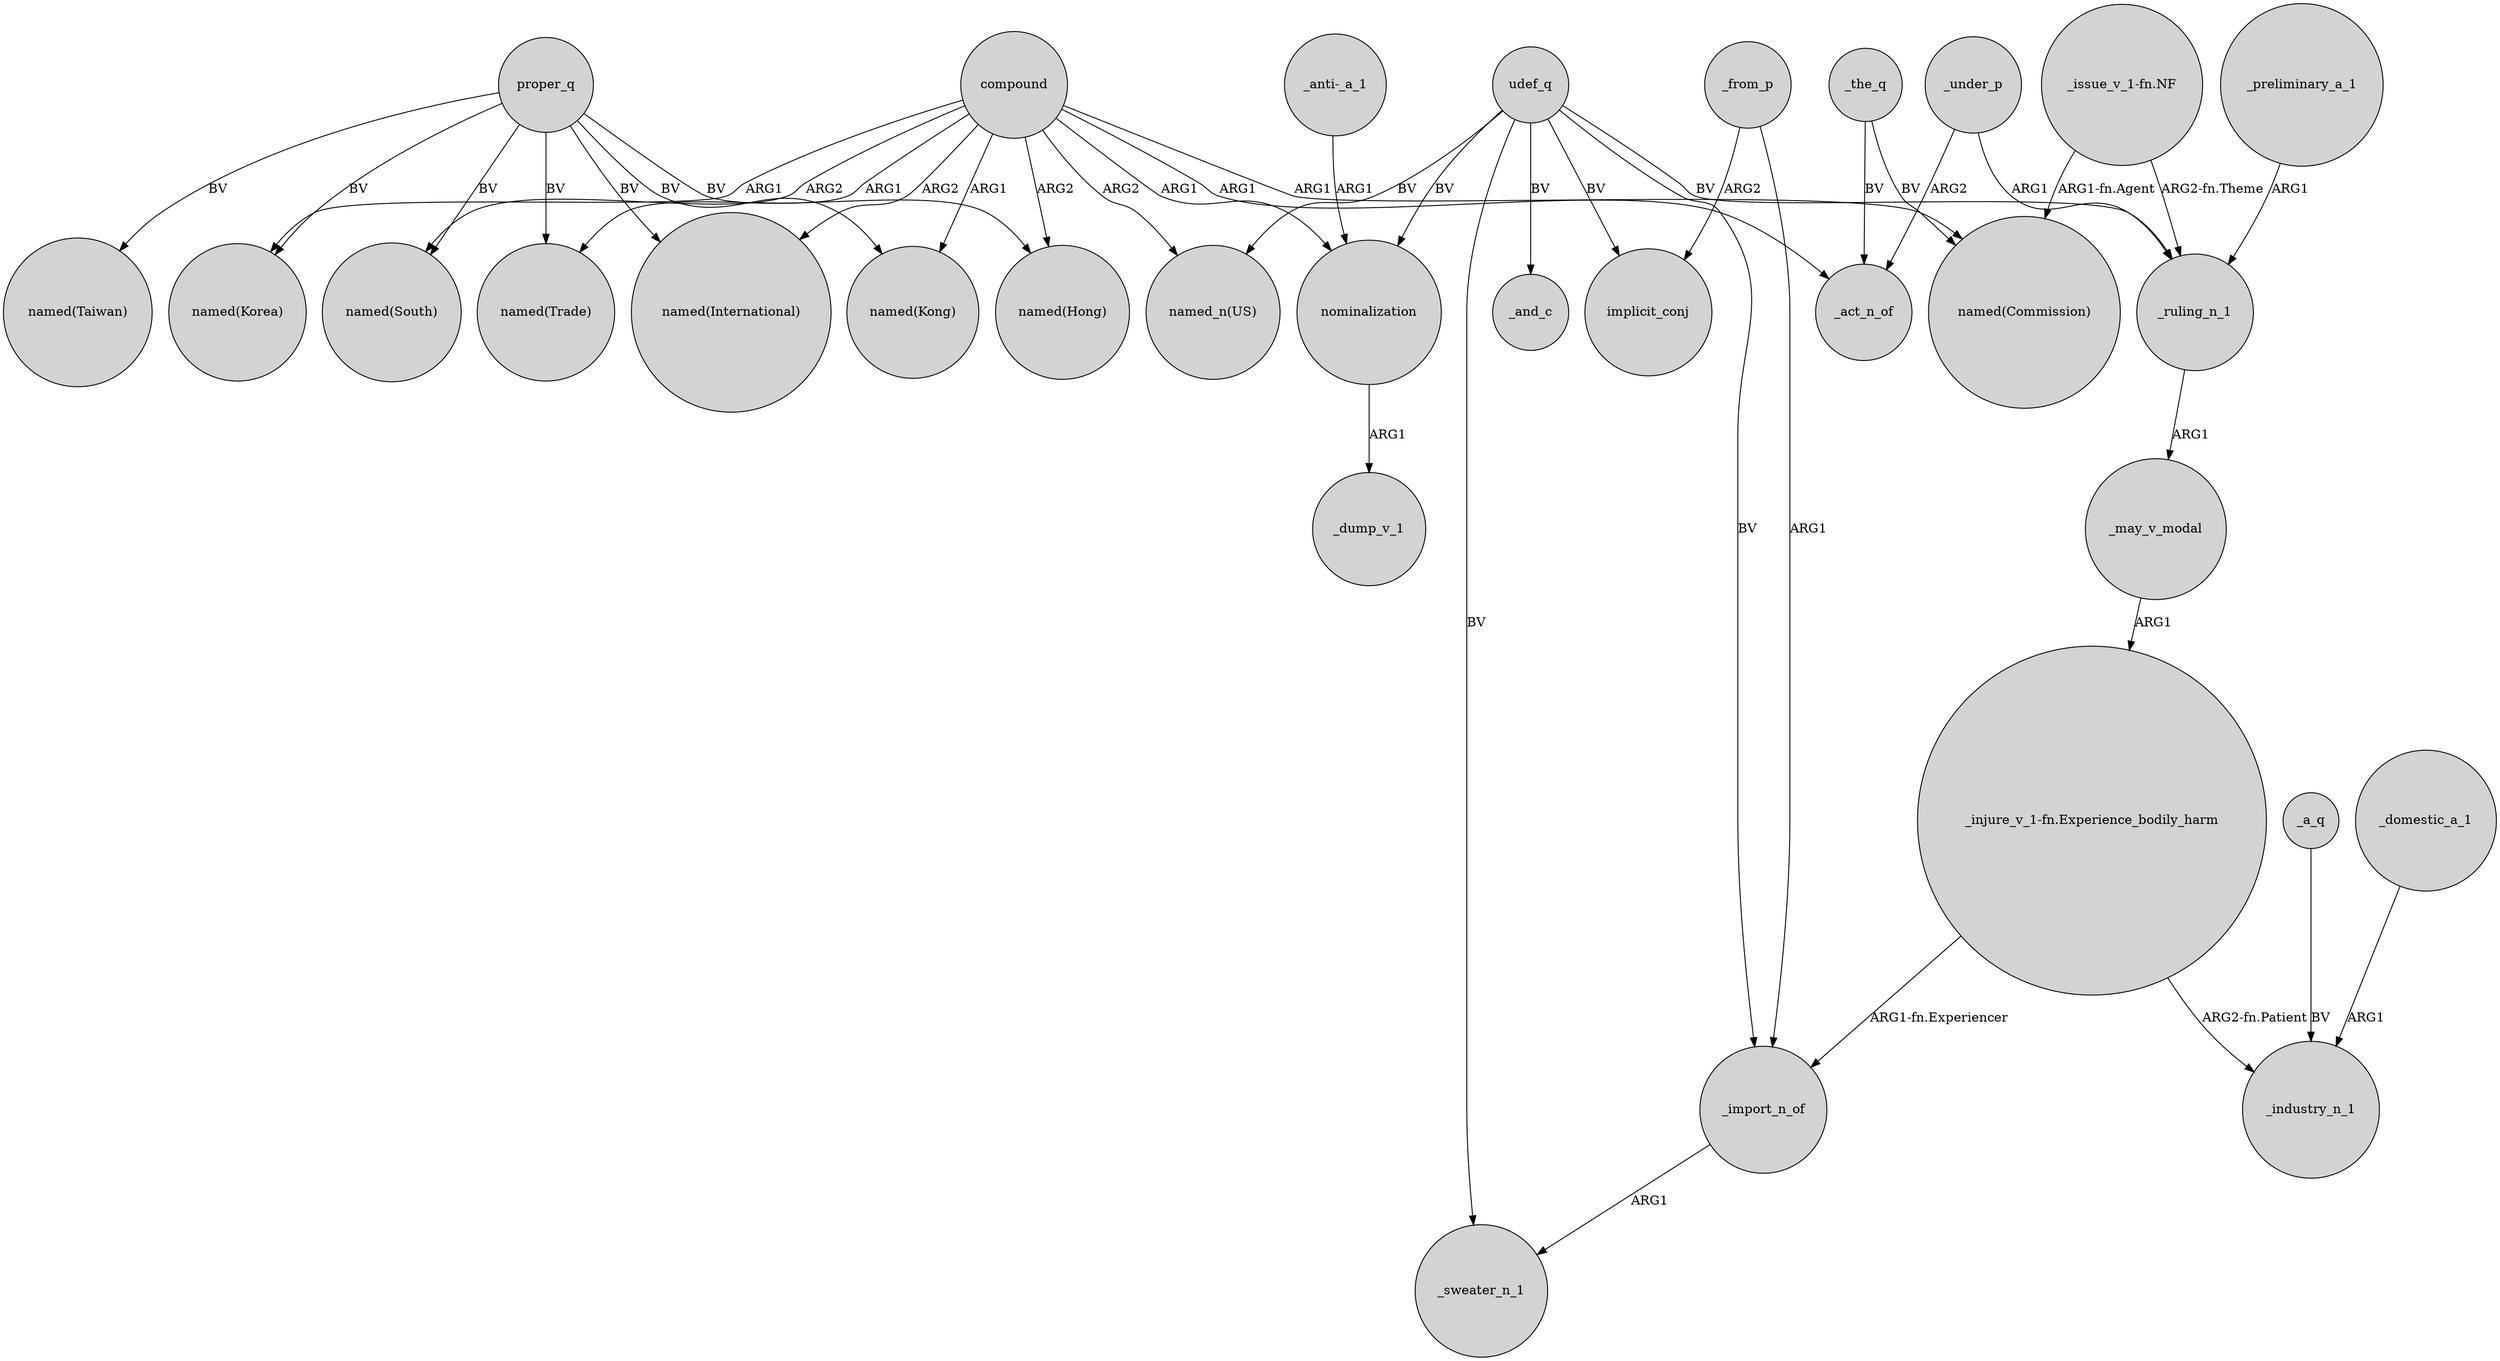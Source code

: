 digraph {
	node [shape=circle style=filled]
	compound -> "named(South)" [label=ARG2]
	udef_q -> "named_n(US)" [label=BV]
	compound -> "named(Commission)" [label=ARG1]
	nominalization -> _dump_v_1 [label=ARG1]
	_preliminary_a_1 -> _ruling_n_1 [label=ARG1]
	_under_p -> _ruling_n_1 [label=ARG1]
	_under_p -> _act_n_of [label=ARG2]
	_the_q -> _act_n_of [label=BV]
	"_injure_v_1-fn.Experience_bodily_harm" -> _industry_n_1 [label="ARG2-fn.Patient"]
	compound -> "named(Korea)" [label=ARG1]
	compound -> "named(Hong)" [label=ARG2]
	proper_q -> "named(Trade)" [label=BV]
	_from_p -> _import_n_of [label=ARG1]
	udef_q -> implicit_conj [label=BV]
	compound -> "named_n(US)" [label=ARG2]
	"_issue_v_1-fn.NF" -> _ruling_n_1 [label="ARG2-fn.Theme"]
	proper_q -> "named(Hong)" [label=BV]
	_ruling_n_1 -> _may_v_modal [label=ARG1]
	udef_q -> _ruling_n_1 [label=BV]
	_may_v_modal -> "_injure_v_1-fn.Experience_bodily_harm" [label=ARG1]
	proper_q -> "named(Korea)" [label=BV]
	_domestic_a_1 -> _industry_n_1 [label=ARG1]
	proper_q -> "named(Kong)" [label=BV]
	_a_q -> _industry_n_1 [label=BV]
	compound -> "named(Trade)" [label=ARG1]
	_from_p -> implicit_conj [label=ARG2]
	"_issue_v_1-fn.NF" -> "named(Commission)" [label="ARG1-fn.Agent"]
	compound -> "named(International)" [label=ARG2]
	udef_q -> nominalization [label=BV]
	"_injure_v_1-fn.Experience_bodily_harm" -> _import_n_of [label="ARG1-fn.Experiencer"]
	udef_q -> _import_n_of [label=BV]
	proper_q -> "named(Taiwan)" [label=BV]
	_import_n_of -> _sweater_n_1 [label=ARG1]
	udef_q -> _sweater_n_1 [label=BV]
	udef_q -> _and_c [label=BV]
	proper_q -> "named(South)" [label=BV]
	compound -> nominalization [label=ARG1]
	_the_q -> "named(Commission)" [label=BV]
	compound -> "named(Kong)" [label=ARG1]
	"_anti-_a_1" -> nominalization [label=ARG1]
	compound -> _act_n_of [label=ARG1]
	proper_q -> "named(International)" [label=BV]
}
